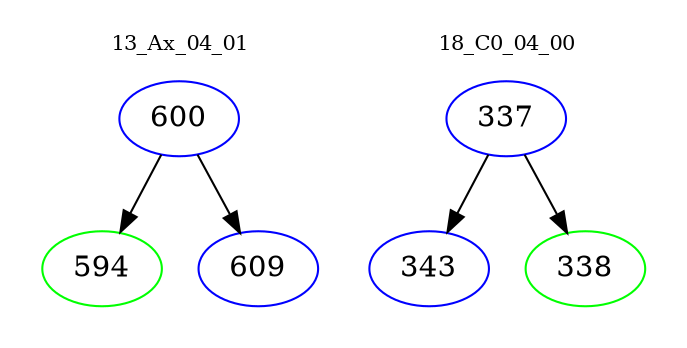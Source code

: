 digraph{
subgraph cluster_0 {
color = white
label = "13_Ax_04_01";
fontsize=10;
T0_600 [label="600", color="blue"]
T0_600 -> T0_594 [color="black"]
T0_594 [label="594", color="green"]
T0_600 -> T0_609 [color="black"]
T0_609 [label="609", color="blue"]
}
subgraph cluster_1 {
color = white
label = "18_C0_04_00";
fontsize=10;
T1_337 [label="337", color="blue"]
T1_337 -> T1_343 [color="black"]
T1_343 [label="343", color="blue"]
T1_337 -> T1_338 [color="black"]
T1_338 [label="338", color="green"]
}
}
